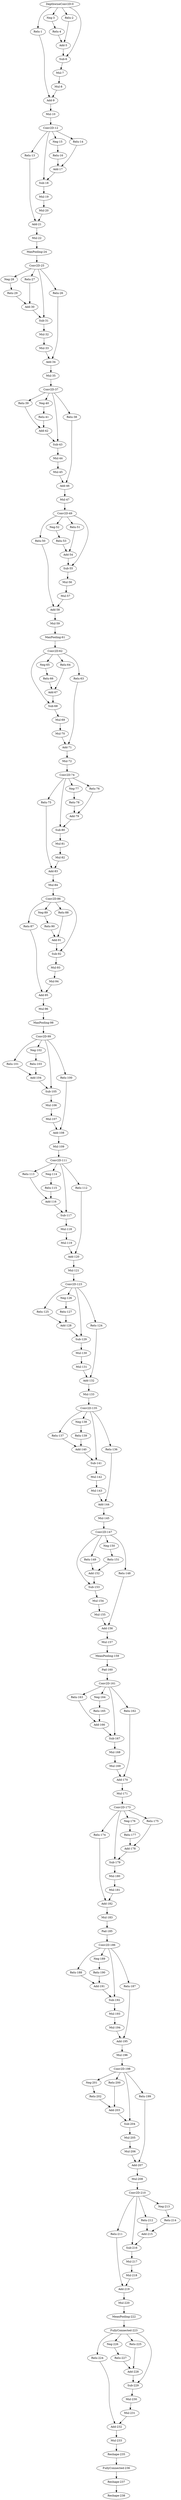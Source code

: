 digraph G {
"DepthwiseConv2D-0"->"Relu-1";
"DepthwiseConv2D-0"->"Relu-2";
"DepthwiseConv2D-0"->"Sub-6";
"DepthwiseConv2D-0"->"Neg-3";
"DepthwiseConv2D-0" [weight=1.723162];
"Neg-3"->"Relu-4";
"Neg-3" [weight=0.18499];
"Relu-4"->"Add-5";
"Relu-4" [weight=0.224143];
"Relu-2"->"Add-5";
"Relu-2" [weight=0.176772];
"Add-5"->"Sub-6";
"Add-5" [weight=0.441175];
"Sub-6"->"Mul-7";
"Sub-6" [weight=0.325342];
"Mul-7"->"Mul-8";
"Mul-7" [weight=0.875322];
"Mul-8"->"Add-9";
"Mul-8" [weight=0.20383];
"Relu-1"->"Add-9";
"Relu-1" [weight=0.175225];
"Add-9"->"Mul-10";
"Add-9" [weight=0.363515];
"Mul-10"->"Conv2D-12";
"Mul-10" [weight=0.238975];
"Conv2D-12"->"Relu-13";
"Conv2D-12"->"Neg-15";
"Conv2D-12"->"Relu-14";
"Conv2D-12"->"Sub-18";
"Conv2D-12" [weight=7.574937];
"Neg-15"->"Relu-16";
"Neg-15" [weight=0.439007];
"Relu-16"->"Add-17";
"Relu-16" [weight=0.449158];
"Relu-14"->"Add-17";
"Relu-14" [weight=0.407535];
"Add-17"->"Sub-18";
"Add-17" [weight=0.74125];
"Sub-18"->"Mul-19";
"Sub-18" [weight=0.707662];
"Mul-19"->"Mul-20";
"Mul-19" [weight=1.117155];
"Mul-20"->"Add-21";
"Mul-20" [weight=0.416698];
"Relu-13"->"Add-21";
"Relu-13" [weight=0.406175];
"Add-21"->"Mul-22";
"Add-21" [weight=0.734402];
"Mul-22"->"MaxPooling-24";
"Mul-22" [weight=0.47738];
"MaxPooling-24"->"Conv2D-25";
"MaxPooling-24" [weight=0.881435];
"Conv2D-25"->"Neg-28";
"Conv2D-25"->"Sub-31";
"Conv2D-25"->"Relu-26";
"Conv2D-25"->"Relu-27";
"Conv2D-25" [weight=2.60887];
"Neg-28"->"Relu-29";
"Neg-28" [weight=0.064957];
"Relu-29"->"Add-30";
"Relu-29" [weight=0.074075];
"Relu-27"->"Add-30";
"Relu-27" [weight=0.064665];
"Add-30"->"Sub-31";
"Add-30" [weight=0.119195];
"Sub-31"->"Mul-32";
"Sub-31" [weight=0.097403];
"Mul-32"->"Mul-33";
"Mul-32" [weight=0.189207];
"Mul-33"->"Add-34";
"Mul-33" [weight=0.055648];
"Relu-26"->"Add-34";
"Relu-26" [weight=0.061658];
"Add-34"->"Mul-35";
"Add-34" [weight=0.146487];
"Mul-35"->"Conv2D-37";
"Mul-35" [weight=0.084698];
"Conv2D-37"->"Neg-40";
"Conv2D-37"->"Sub-43";
"Conv2D-37"->"Relu-39";
"Conv2D-37"->"Relu-38";
"Conv2D-37" [weight=2.027605];
"Neg-40"->"Relu-41";
"Neg-40" [weight=0.064165];
"Relu-41"->"Add-42";
"Relu-41" [weight=0.074535];
"Relu-39"->"Add-42";
"Relu-39" [weight=0.060485];
"Add-42"->"Sub-43";
"Add-42" [weight=0.124518];
"Sub-43"->"Mul-44";
"Sub-43" [weight=0.095365];
"Mul-44"->"Mul-45";
"Mul-44" [weight=0.19877];
"Mul-45"->"Add-46";
"Mul-45" [weight=0.054633];
"Relu-38"->"Add-46";
"Relu-38" [weight=0.059888];
"Add-46"->"Mul-47";
"Add-46" [weight=0.134802];
"Mul-47"->"Conv2D-49";
"Mul-47" [weight=0.08718];
"Conv2D-49"->"Relu-50";
"Conv2D-49"->"Sub-55";
"Conv2D-49"->"Relu-51";
"Conv2D-49"->"Neg-52";
"Conv2D-49" [weight=1.593055];
"Neg-52"->"Relu-53";
"Neg-52" [weight=0.117865];
"Relu-53"->"Add-54";
"Relu-53" [weight=0.151522];
"Relu-51"->"Add-54";
"Relu-51" [weight=0.111645];
"Add-54"->"Sub-55";
"Add-54" [weight=0.28395];
"Sub-55"->"Mul-56";
"Sub-55" [weight=0.193935];
"Mul-56"->"Mul-57";
"Mul-56" [weight=0.419965];
"Mul-57"->"Add-58";
"Mul-57" [weight=0.130035];
"Relu-50"->"Add-58";
"Relu-50" [weight=0.111063];
"Add-58"->"Mul-59";
"Add-58" [weight=0.258435];
"Mul-59"->"MaxPooling-61";
"Mul-59" [weight=0.155555];
"MaxPooling-61"->"Conv2D-62";
"MaxPooling-61" [weight=0.280823];
"Conv2D-62"->"Neg-65";
"Conv2D-62"->"Relu-64";
"Conv2D-62"->"Sub-68";
"Conv2D-62"->"Relu-63";
"Conv2D-62" [weight=1.333249];
"Neg-65"->"Relu-66";
"Neg-65" [weight=0.019895];
"Relu-66"->"Add-67";
"Relu-66" [weight=0.025063];
"Relu-64"->"Add-67";
"Relu-64" [weight=0.016155];
"Add-67"->"Sub-68";
"Add-67" [weight=0.038895];
"Sub-68"->"Mul-69";
"Sub-68" [weight=0.02729];
"Mul-69"->"Mul-70";
"Mul-69" [weight=0.060837];
"Mul-70"->"Add-71";
"Mul-70" [weight=0.01638];
"Relu-63"->"Add-71";
"Relu-63" [weight=0.014472];
"Add-71"->"Mul-72";
"Add-71" [weight=0.035088];
"Mul-72"->"Conv2D-74";
"Mul-72" [weight=0.022487];
"Conv2D-74"->"Relu-75";
"Conv2D-74"->"Neg-77";
"Conv2D-74"->"Relu-76";
"Conv2D-74"->"Sub-80";
"Conv2D-74" [weight=0.779847];
"Neg-77"->"Relu-78";
"Neg-77" [weight=0.018455];
"Relu-78"->"Add-79";
"Relu-78" [weight=0.022525];
"Relu-76"->"Add-79";
"Relu-76" [weight=0.01201];
"Add-79"->"Sub-80";
"Add-79" [weight=0.036093];
"Sub-80"->"Mul-81";
"Sub-80" [weight=0.02449];
"Mul-81"->"Mul-82";
"Mul-81" [weight=0.067717];
"Mul-82"->"Add-83";
"Mul-82" [weight=0.01724];
"Relu-75"->"Add-83";
"Relu-75" [weight=0.011287];
"Add-83"->"Mul-84";
"Add-83" [weight=0.038927];
"Mul-84"->"Conv2D-86";
"Mul-84" [weight=0.02471];
"Conv2D-86"->"Relu-87";
"Conv2D-86"->"Sub-92";
"Conv2D-86"->"Relu-88";
"Conv2D-86"->"Neg-89";
"Conv2D-86" [weight=0.59586];
"Neg-89"->"Relu-90";
"Neg-89" [weight=0.028778];
"Relu-90"->"Add-91";
"Relu-90" [weight=0.042385];
"Relu-88"->"Add-91";
"Relu-88" [weight=0.026338];
"Add-91"->"Sub-92";
"Add-91" [weight=0.071602];
"Sub-92"->"Mul-93";
"Sub-92" [weight=0.059132];
"Mul-93"->"Mul-94";
"Mul-93" [weight=0.110248];
"Mul-94"->"Add-95";
"Mul-94" [weight=0.03328];
"Relu-87"->"Add-95";
"Relu-87" [weight=0.024885];
"Add-95"->"Mul-96";
"Add-95" [weight=0.077278];
"Mul-96"->"MaxPooling-98";
"Mul-96" [weight=0.04778];
"MaxPooling-98"->"Conv2D-99";
"MaxPooling-98" [weight=0.105103];
"Conv2D-99"->"Relu-101";
"Conv2D-99"->"Neg-102";
"Conv2D-99"->"Relu-100";
"Conv2D-99"->"Sub-105";
"Conv2D-99" [weight=0.914568];
"Neg-102"->"Relu-103";
"Neg-102" [weight=0.006245];
"Relu-103"->"Add-104";
"Relu-103" [weight=0.005603];
"Relu-101"->"Add-104";
"Relu-101" [weight=0.0052];
"Add-104"->"Sub-105";
"Add-104" [weight=0.00984];
"Sub-105"->"Mul-106";
"Sub-105" [weight=0.008067];
"Mul-106"->"Mul-107";
"Mul-106" [weight=0.02377];
"Mul-107"->"Add-108";
"Mul-107" [weight=0.006788];
"Relu-100"->"Add-108";
"Relu-100" [weight=0.004482];
"Add-108"->"Mul-109";
"Add-108" [weight=0.009177];
"Mul-109"->"Conv2D-111";
"Mul-109" [weight=0.006468];
"Conv2D-111"->"Neg-114";
"Conv2D-111"->"Sub-117";
"Conv2D-111"->"Relu-113";
"Conv2D-111"->"Relu-112";
"Conv2D-111" [weight=0.524583];
"Neg-114"->"Relu-115";
"Neg-114" [weight=0.005335];
"Relu-115"->"Add-116";
"Relu-115" [weight=0.005463];
"Relu-113"->"Add-116";
"Relu-113" [weight=0.003927];
"Add-116"->"Sub-117";
"Add-116" [weight=0.009192];
"Sub-117"->"Mul-118";
"Sub-117" [weight=0.007303];
"Mul-118"->"Mul-119";
"Mul-118" [weight=0.01897];
"Mul-119"->"Add-120";
"Mul-119" [weight=0.005958];
"Relu-112"->"Add-120";
"Relu-112" [weight=0.003837];
"Add-120"->"Mul-121";
"Add-120" [weight=0.008695];
"Mul-121"->"Conv2D-123";
"Mul-121" [weight=0.005155];
"Conv2D-123"->"Relu-125";
"Conv2D-123"->"Sub-129";
"Conv2D-123"->"Relu-124";
"Conv2D-123"->"Neg-126";
"Conv2D-123" [weight=0.470942];
"Neg-126"->"Relu-127";
"Neg-126" [weight=0.004512];
"Relu-127"->"Add-128";
"Relu-127" [weight=0.004465];
"Relu-125"->"Add-128";
"Relu-125" [weight=0.003343];
"Add-128"->"Sub-129";
"Add-128" [weight=0.008495];
"Sub-129"->"Mul-130";
"Sub-129" [weight=0.006173];
"Mul-130"->"Mul-131";
"Mul-130" [weight=0.015152];
"Mul-131"->"Add-132";
"Mul-131" [weight=0.00511];
"Relu-124"->"Add-132";
"Relu-124" [weight=0.00319];
"Add-132"->"Mul-133";
"Add-132" [weight=0.0076];
"Mul-133"->"Conv2D-135";
"Mul-133" [weight=0.00464];
"Conv2D-135"->"Relu-137";
"Conv2D-135"->"Sub-141";
"Conv2D-135"->"Relu-136";
"Conv2D-135"->"Neg-138";
"Conv2D-135" [weight=0.360568];
"Neg-138"->"Relu-139";
"Neg-138" [weight=0.003925];
"Relu-139"->"Add-140";
"Relu-139" [weight=0.003565];
"Relu-137"->"Add-140";
"Relu-137" [weight=0.003283];
"Add-140"->"Sub-141";
"Add-140" [weight=0.007125];
"Sub-141"->"Mul-142";
"Sub-141" [weight=0.00595];
"Mul-142"->"Mul-143";
"Mul-142" [weight=0.013508];
"Mul-143"->"Add-144";
"Mul-143" [weight=0.005252];
"Relu-136"->"Add-144";
"Relu-136" [weight=0.00288];
"Add-144"->"Mul-145";
"Add-144" [weight=0.006735];
"Mul-145"->"Conv2D-147";
"Mul-145" [weight=0.003495];
"Conv2D-147"->"Relu-149";
"Conv2D-147"->"Neg-150";
"Conv2D-147"->"Sub-153";
"Conv2D-147"->"Relu-148";
"Conv2D-147" [weight=0.155677];
"Neg-150"->"Relu-151";
"Neg-150" [weight=0.005843];
"Relu-151"->"Add-152";
"Relu-151" [weight=0.006048];
"Relu-149"->"Add-152";
"Relu-149" [weight=0.004667];
"Add-152"->"Sub-153";
"Add-152" [weight=0.009975];
"Sub-153"->"Mul-154";
"Sub-153" [weight=0.007922];
"Mul-154"->"Mul-155";
"Mul-154" [weight=0.02327];
"Mul-155"->"Add-156";
"Mul-155" [weight=0.006925];
"Relu-148"->"Add-156";
"Relu-148" [weight=0.004357];
"Add-156"->"Mul-157";
"Add-156" [weight=0.010158];
"Mul-157"->"MeanPooling-159";
"Mul-157" [weight=0.006593];
"MeanPooling-159"->"Pad-160";
"MeanPooling-159" [weight=0.051495];
"Pad-160"->"Conv2D-161";
"Pad-160" [weight=0.049302];
"Conv2D-161"->"Neg-164";
"Conv2D-161"->"Sub-167";
"Conv2D-161"->"Relu-163";
"Conv2D-161"->"Relu-162";
"Conv2D-161" [weight=0.506735];
"Neg-164"->"Relu-165";
"Neg-164" [weight=0.003293];
"Relu-165"->"Add-166";
"Relu-165" [weight=0.002885];
"Relu-163"->"Add-166";
"Relu-163" [weight=0.002965];
"Add-166"->"Sub-167";
"Add-166" [weight=0.005355];
"Sub-167"->"Mul-168";
"Sub-167" [weight=0.004638];
"Mul-168"->"Mul-169";
"Mul-168" [weight=0.007982];
"Mul-169"->"Add-170";
"Mul-169" [weight=0.00433];
"Relu-162"->"Add-170";
"Relu-162" [weight=0.002197];
"Add-170"->"Mul-171";
"Add-170" [weight=0.00449];
"Mul-171"->"Conv2D-173";
"Mul-171" [weight=0.003168];
"Conv2D-173"->"Neg-176";
"Conv2D-173"->"Relu-174";
"Conv2D-173"->"Sub-179";
"Conv2D-173"->"Relu-175";
"Conv2D-173" [weight=0.249943];
"Neg-176"->"Relu-177";
"Neg-176" [weight=0.002327];
"Relu-177"->"Add-178";
"Relu-177" [weight=0.00192];
"Relu-175"->"Add-178";
"Relu-175" [weight=0.0022];
"Add-178"->"Sub-179";
"Add-178" [weight=0.004992];
"Sub-179"->"Mul-180";
"Sub-179" [weight=0.004778];
"Mul-180"->"Mul-181";
"Mul-180" [weight=0.007855];
"Mul-181"->"Add-182";
"Mul-181" [weight=0.004603];
"Relu-174"->"Add-182";
"Relu-174" [weight=0.001805];
"Add-182"->"Mul-183";
"Add-182" [weight=0.00459];
"Mul-183"->"Pad-185";
"Mul-183" [weight=0.002485];
"Pad-185"->"Conv2D-186";
"Pad-185" [weight=0.054082];
"Conv2D-186"->"Relu-188";
"Conv2D-186"->"Neg-189";
"Conv2D-186"->"Relu-187";
"Conv2D-186"->"Sub-192";
"Conv2D-186" [weight=0.35367];
"Neg-189"->"Relu-190";
"Neg-189" [weight=0.00239];
"Relu-190"->"Add-191";
"Relu-190" [weight=0.00208];
"Relu-188"->"Add-191";
"Relu-188" [weight=0.002505];
"Add-191"->"Sub-192";
"Add-191" [weight=0.005677];
"Sub-192"->"Mul-193";
"Sub-192" [weight=0.004713];
"Mul-193"->"Mul-194";
"Mul-193" [weight=0.007865];
"Mul-194"->"Add-195";
"Mul-194" [weight=0.004273];
"Relu-187"->"Add-195";
"Relu-187" [weight=0.002352];
"Add-195"->"Mul-196";
"Add-195" [weight=0.0051];
"Mul-196"->"Conv2D-198";
"Mul-196" [weight=0.00269];
"Conv2D-198"->"Sub-204";
"Conv2D-198"->"Neg-201";
"Conv2D-198"->"Relu-199";
"Conv2D-198"->"Relu-200";
"Conv2D-198" [weight=0.249945];
"Neg-201"->"Relu-202";
"Neg-201" [weight=0.002075];
"Relu-202"->"Add-203";
"Relu-202" [weight=0.001817];
"Relu-200"->"Add-203";
"Relu-200" [weight=0.001915];
"Add-203"->"Sub-204";
"Add-203" [weight=0.004997];
"Sub-204"->"Mul-205";
"Sub-204" [weight=0.00479];
"Mul-205"->"Mul-206";
"Mul-205" [weight=0.006458];
"Mul-206"->"Add-207";
"Mul-206" [weight=0.004308];
"Relu-199"->"Add-207";
"Relu-199" [weight=0.00221];
"Add-207"->"Mul-208";
"Add-207" [weight=0.004523];
"Mul-208"->"Conv2D-210";
"Mul-208" [weight=0.002472];
"Conv2D-210"->"Relu-212";
"Conv2D-210"->"Relu-211";
"Conv2D-210"->"Sub-216";
"Conv2D-210"->"Neg-213";
"Conv2D-210" [weight=0.086907];
"Neg-213"->"Relu-214";
"Neg-213" [weight=0.002708];
"Relu-214"->"Add-215";
"Relu-214" [weight=0.002765];
"Relu-212"->"Add-215";
"Relu-212" [weight=0.002262];
"Add-215"->"Sub-216";
"Add-215" [weight=0.004917];
"Sub-216"->"Mul-217";
"Sub-216" [weight=0.005252];
"Mul-217"->"Mul-218";
"Mul-217" [weight=0.007817];
"Mul-218"->"Add-219";
"Mul-218" [weight=0.004005];
"Relu-211"->"Add-219";
"Relu-211" [weight=0.002172];
"Add-219"->"Mul-220";
"Add-219" [weight=0.00476];
"Mul-220"->"MeanPooling-222";
"Mul-220" [weight=0.003145];
"MeanPooling-222"->"FullyConnected-223";
"MeanPooling-222" [weight=0.041047];
"FullyConnected-223"->"Relu-224";
"FullyConnected-223"->"Relu-225";
"FullyConnected-223"->"Sub-229";
"FullyConnected-223"->"Neg-226";
"FullyConnected-223" [weight=0.290328];
"Neg-226"->"Relu-227";
"Neg-226" [weight=0.001815];
"Relu-227"->"Add-228";
"Relu-227" [weight=0.001425];
"Relu-225"->"Add-228";
"Relu-225" [weight=0.001322];
"Add-228"->"Sub-229";
"Add-228" [weight=0.004017];
"Sub-229"->"Mul-230";
"Sub-229" [weight=0.003717];
"Mul-230"->"Mul-231";
"Mul-230" [weight=0.004162];
"Mul-231"->"Add-232";
"Mul-231" [weight=0.003577];
"Relu-224"->"Add-232";
"Relu-224" [weight=0.001062];
"Add-232"->"Mul-233";
"Add-232" [weight=0.00353];
"Mul-233"->"Reshape-235";
"Mul-233" [weight=0.001465];
"Reshape-235"->"FullyConnected-236";
"Reshape-235" [weight=0.001507];
"FullyConnected-236"->"Reshape-237";
"FullyConnected-236" [weight=0.03422];
"Reshape-237"->"Reshape-238";
"Reshape-237" [weight=0.000513];
"Reshape-238" [weight=0.000393];
}